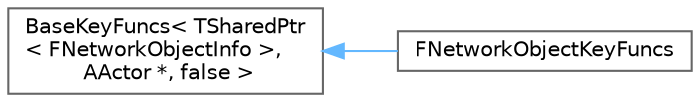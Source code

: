 digraph "Graphical Class Hierarchy"
{
 // INTERACTIVE_SVG=YES
 // LATEX_PDF_SIZE
  bgcolor="transparent";
  edge [fontname=Helvetica,fontsize=10,labelfontname=Helvetica,labelfontsize=10];
  node [fontname=Helvetica,fontsize=10,shape=box,height=0.2,width=0.4];
  rankdir="LR";
  Node0 [id="Node000000",label="BaseKeyFuncs\< TSharedPtr\l\< FNetworkObjectInfo \>,\l AActor *, false \>",height=0.2,width=0.4,color="grey40", fillcolor="white", style="filled",URL="$d8/d90/structBaseKeyFuncs.html",tooltip=" "];
  Node0 -> Node1 [id="edge2889_Node000000_Node000001",dir="back",color="steelblue1",style="solid",tooltip=" "];
  Node1 [id="Node000001",label="FNetworkObjectKeyFuncs",height=0.2,width=0.4,color="grey40", fillcolor="white", style="filled",URL="$d5/dfb/structFNetworkObjectKeyFuncs.html",tooltip="KeyFuncs to allow using the actor pointer as the comparison key in a set."];
}
